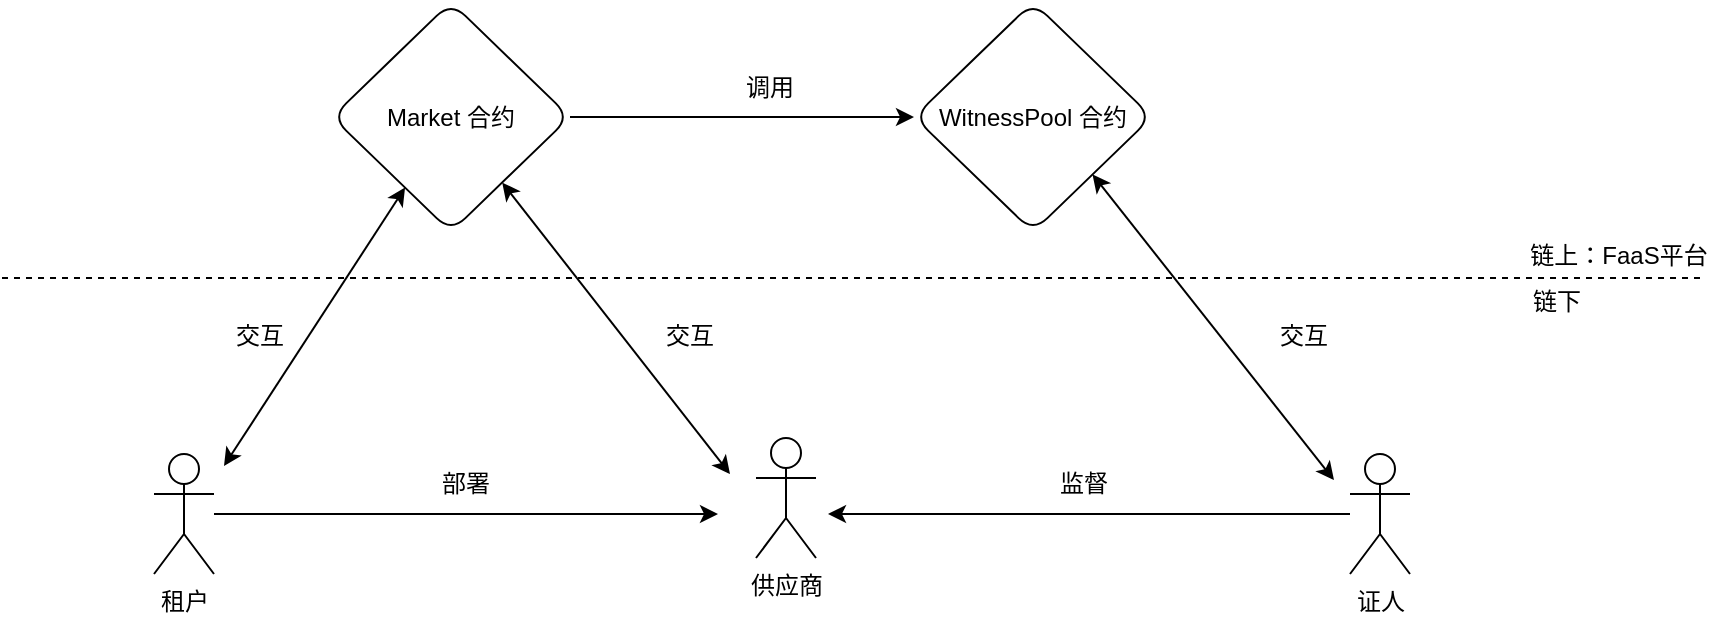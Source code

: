 <mxfile version="14.1.8" type="device"><diagram id="8RiG3h3_rmvCAJUGYd23" name="第 1 页"><mxGraphModel dx="1086" dy="806" grid="0" gridSize="10" guides="1" tooltips="1" connect="1" arrows="1" fold="1" page="1" pageScale="1" pageWidth="1920" pageHeight="1200" math="0" shadow="0"><root><mxCell id="0"/><mxCell id="1" parent="0"/><mxCell id="h-HDz_QaHl4xQWJ-b40g-52" style="edgeStyle=none;rounded=0;orthogonalLoop=1;jettySize=auto;html=1;entryX=0;entryY=0.5;entryDx=0;entryDy=0;" edge="1" parent="1" source="h-HDz_QaHl4xQWJ-b40g-17" target="h-HDz_QaHl4xQWJ-b40g-47"><mxGeometry relative="1" as="geometry"/></mxCell><mxCell id="h-HDz_QaHl4xQWJ-b40g-17" value="Market 合约" style="rhombus;whiteSpace=wrap;html=1;rounded=1;" vertex="1" parent="1"><mxGeometry x="317" y="132" width="119" height="115" as="geometry"/></mxCell><mxCell id="h-HDz_QaHl4xQWJ-b40g-54" style="edgeStyle=none;rounded=0;orthogonalLoop=1;jettySize=auto;html=1;" edge="1" parent="1" source="h-HDz_QaHl4xQWJ-b40g-26"><mxGeometry relative="1" as="geometry"><mxPoint x="510" y="388" as="targetPoint"/></mxGeometry></mxCell><mxCell id="h-HDz_QaHl4xQWJ-b40g-26" value="租户" style="shape=umlActor;verticalLabelPosition=bottom;verticalAlign=top;html=1;outlineConnect=0;rounded=1;" vertex="1" parent="1"><mxGeometry x="228" y="358" width="30" height="60" as="geometry"/></mxCell><mxCell id="h-HDz_QaHl4xQWJ-b40g-27" value="供应商" style="shape=umlActor;verticalLabelPosition=bottom;verticalAlign=top;html=1;outlineConnect=0;rounded=1;" vertex="1" parent="1"><mxGeometry x="529" y="350" width="30" height="60" as="geometry"/></mxCell><mxCell id="h-HDz_QaHl4xQWJ-b40g-42" value="" style="endArrow=classic;startArrow=classic;html=1;" edge="1" parent="1" target="h-HDz_QaHl4xQWJ-b40g-17"><mxGeometry width="50" height="50" relative="1" as="geometry"><mxPoint x="263" y="364" as="sourcePoint"/><mxPoint x="350" y="292" as="targetPoint"/></mxGeometry></mxCell><mxCell id="h-HDz_QaHl4xQWJ-b40g-43" value="" style="endArrow=classic;startArrow=classic;html=1;" edge="1" parent="1" target="h-HDz_QaHl4xQWJ-b40g-17"><mxGeometry width="50" height="50" relative="1" as="geometry"><mxPoint x="516" y="368" as="sourcePoint"/><mxPoint x="675.364" y="289.343" as="targetPoint"/></mxGeometry></mxCell><mxCell id="h-HDz_QaHl4xQWJ-b40g-44" value="交互" style="text;html=1;strokeColor=none;fillColor=none;align=center;verticalAlign=middle;whiteSpace=wrap;rounded=0;" vertex="1" parent="1"><mxGeometry x="261" y="289" width="40" height="20" as="geometry"/></mxCell><mxCell id="h-HDz_QaHl4xQWJ-b40g-45" value="交互" style="text;html=1;strokeColor=none;fillColor=none;align=center;verticalAlign=middle;whiteSpace=wrap;rounded=0;" vertex="1" parent="1"><mxGeometry x="476" y="289" width="40" height="20" as="geometry"/></mxCell><mxCell id="h-HDz_QaHl4xQWJ-b40g-47" value="WitnessPool 合约" style="rhombus;whiteSpace=wrap;html=1;rounded=1;" vertex="1" parent="1"><mxGeometry x="608" y="132" width="119" height="115" as="geometry"/></mxCell><mxCell id="h-HDz_QaHl4xQWJ-b40g-56" style="edgeStyle=none;rounded=0;orthogonalLoop=1;jettySize=auto;html=1;" edge="1" parent="1" source="h-HDz_QaHl4xQWJ-b40g-48"><mxGeometry relative="1" as="geometry"><mxPoint x="565" y="388" as="targetPoint"/></mxGeometry></mxCell><mxCell id="h-HDz_QaHl4xQWJ-b40g-48" value="证人" style="shape=umlActor;verticalLabelPosition=bottom;verticalAlign=top;html=1;outlineConnect=0;rounded=1;" vertex="1" parent="1"><mxGeometry x="826" y="358" width="30" height="60" as="geometry"/></mxCell><mxCell id="h-HDz_QaHl4xQWJ-b40g-50" value="" style="endArrow=classic;startArrow=classic;html=1;entryX=1;entryY=1;entryDx=0;entryDy=0;" edge="1" parent="1" target="h-HDz_QaHl4xQWJ-b40g-47"><mxGeometry width="50" height="50" relative="1" as="geometry"><mxPoint x="818" y="371" as="sourcePoint"/><mxPoint x="755" y="301" as="targetPoint"/></mxGeometry></mxCell><mxCell id="h-HDz_QaHl4xQWJ-b40g-51" value="交互" style="text;html=1;strokeColor=none;fillColor=none;align=center;verticalAlign=middle;whiteSpace=wrap;rounded=0;" vertex="1" parent="1"><mxGeometry x="783" y="289" width="40" height="20" as="geometry"/></mxCell><mxCell id="h-HDz_QaHl4xQWJ-b40g-57" value="部署" style="text;html=1;strokeColor=none;fillColor=none;align=center;verticalAlign=middle;whiteSpace=wrap;rounded=0;" vertex="1" parent="1"><mxGeometry x="364" y="363" width="40" height="20" as="geometry"/></mxCell><mxCell id="h-HDz_QaHl4xQWJ-b40g-58" value="监督" style="text;html=1;strokeColor=none;fillColor=none;align=center;verticalAlign=middle;whiteSpace=wrap;rounded=0;" vertex="1" parent="1"><mxGeometry x="673" y="363" width="40" height="20" as="geometry"/></mxCell><mxCell id="h-HDz_QaHl4xQWJ-b40g-59" value="调用" style="text;html=1;strokeColor=none;fillColor=none;align=center;verticalAlign=middle;whiteSpace=wrap;rounded=0;" vertex="1" parent="1"><mxGeometry x="516" y="165" width="40" height="20" as="geometry"/></mxCell><mxCell id="h-HDz_QaHl4xQWJ-b40g-60" value="" style="endArrow=none;dashed=1;html=1;strokeWidth=1;" edge="1" parent="1"><mxGeometry width="50" height="50" relative="1" as="geometry"><mxPoint x="152" y="270" as="sourcePoint"/><mxPoint x="1001" y="270" as="targetPoint"/></mxGeometry></mxCell><mxCell id="h-HDz_QaHl4xQWJ-b40g-61" value="链下" style="text;html=1;strokeColor=none;fillColor=none;align=center;verticalAlign=middle;whiteSpace=wrap;rounded=0;" vertex="1" parent="1"><mxGeometry x="893" y="270" width="73" height="24" as="geometry"/></mxCell><mxCell id="h-HDz_QaHl4xQWJ-b40g-62" value="链上：FaaS平台" style="text;html=1;strokeColor=none;fillColor=none;align=center;verticalAlign=middle;whiteSpace=wrap;rounded=0;" vertex="1" parent="1"><mxGeometry x="910" y="247" width="101" height="23" as="geometry"/></mxCell></root></mxGraphModel></diagram></mxfile>